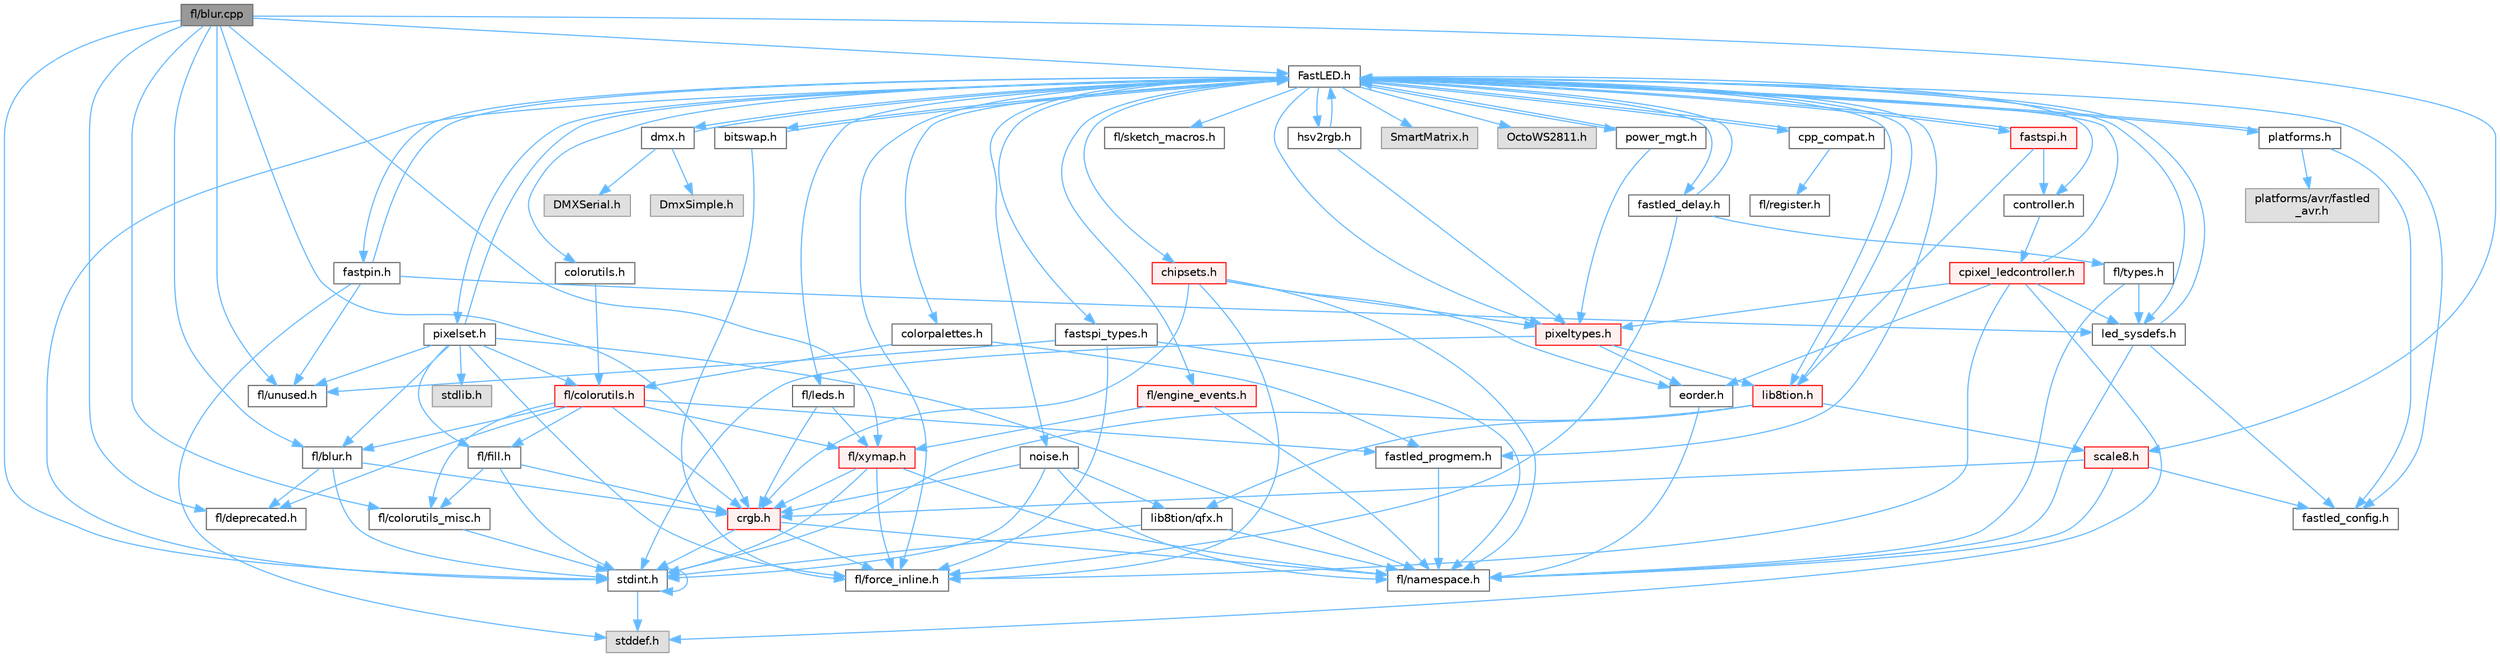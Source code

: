 digraph "fl/blur.cpp"
{
 // INTERACTIVE_SVG=YES
 // LATEX_PDF_SIZE
  bgcolor="transparent";
  edge [fontname=Helvetica,fontsize=10,labelfontname=Helvetica,labelfontsize=10];
  node [fontname=Helvetica,fontsize=10,shape=box,height=0.2,width=0.4];
  Node1 [id="Node000001",label="fl/blur.cpp",height=0.2,width=0.4,color="gray40", fillcolor="grey60", style="filled", fontcolor="black",tooltip=" "];
  Node1 -> Node2 [id="edge1_Node000001_Node000002",color="steelblue1",style="solid",tooltip=" "];
  Node2 [id="Node000002",label="stdint.h",height=0.2,width=0.4,color="grey40", fillcolor="white", style="filled",URL="$df/dd8/stdint_8h.html",tooltip=" "];
  Node2 -> Node3 [id="edge2_Node000002_Node000003",color="steelblue1",style="solid",tooltip=" "];
  Node3 [id="Node000003",label="stddef.h",height=0.2,width=0.4,color="grey60", fillcolor="#E0E0E0", style="filled",tooltip=" "];
  Node2 -> Node2 [id="edge3_Node000002_Node000002",color="steelblue1",style="solid",tooltip=" "];
  Node1 -> Node4 [id="edge4_Node000001_Node000004",color="steelblue1",style="solid",tooltip=" "];
  Node4 [id="Node000004",label="FastLED.h",height=0.2,width=0.4,color="grey40", fillcolor="white", style="filled",URL="$db/d97/_fast_l_e_d_8h.html",tooltip="central include file for FastLED, defines the CFastLED class/object"];
  Node4 -> Node2 [id="edge5_Node000004_Node000002",color="steelblue1",style="solid",tooltip=" "];
  Node4 -> Node5 [id="edge6_Node000004_Node000005",color="steelblue1",style="solid",tooltip=" "];
  Node5 [id="Node000005",label="SmartMatrix.h",height=0.2,width=0.4,color="grey60", fillcolor="#E0E0E0", style="filled",tooltip=" "];
  Node4 -> Node6 [id="edge7_Node000004_Node000006",color="steelblue1",style="solid",tooltip=" "];
  Node6 [id="Node000006",label="OctoWS2811.h",height=0.2,width=0.4,color="grey60", fillcolor="#E0E0E0", style="filled",tooltip=" "];
  Node4 -> Node7 [id="edge8_Node000004_Node000007",color="steelblue1",style="solid",tooltip=" "];
  Node7 [id="Node000007",label="fl/force_inline.h",height=0.2,width=0.4,color="grey40", fillcolor="white", style="filled",URL="$d4/d64/force__inline_8h.html",tooltip=" "];
  Node4 -> Node8 [id="edge9_Node000004_Node000008",color="steelblue1",style="solid",tooltip=" "];
  Node8 [id="Node000008",label="cpp_compat.h",height=0.2,width=0.4,color="grey40", fillcolor="white", style="filled",URL="$d9/d13/cpp__compat_8h.html",tooltip="Compatibility functions based on C++ version."];
  Node8 -> Node4 [id="edge10_Node000008_Node000004",color="steelblue1",style="solid",tooltip=" "];
  Node8 -> Node9 [id="edge11_Node000008_Node000009",color="steelblue1",style="solid",tooltip=" "];
  Node9 [id="Node000009",label="fl/register.h",height=0.2,width=0.4,color="grey40", fillcolor="white", style="filled",URL="$df/d80/register_8h.html",tooltip=" "];
  Node4 -> Node10 [id="edge12_Node000004_Node000010",color="steelblue1",style="solid",tooltip=" "];
  Node10 [id="Node000010",label="fastled_config.h",height=0.2,width=0.4,color="grey40", fillcolor="white", style="filled",URL="$d5/d11/fastled__config_8h.html",tooltip="Contains definitions that can be used to configure FastLED at compile time."];
  Node4 -> Node11 [id="edge13_Node000004_Node000011",color="steelblue1",style="solid",tooltip=" "];
  Node11 [id="Node000011",label="led_sysdefs.h",height=0.2,width=0.4,color="grey40", fillcolor="white", style="filled",URL="$d9/d3e/led__sysdefs_8h.html",tooltip="Determines which platform system definitions to include."];
  Node11 -> Node4 [id="edge14_Node000011_Node000004",color="steelblue1",style="solid",tooltip=" "];
  Node11 -> Node10 [id="edge15_Node000011_Node000010",color="steelblue1",style="solid",tooltip=" "];
  Node11 -> Node12 [id="edge16_Node000011_Node000012",color="steelblue1",style="solid",tooltip=" "];
  Node12 [id="Node000012",label="fl/namespace.h",height=0.2,width=0.4,color="grey40", fillcolor="white", style="filled",URL="$df/d2a/namespace_8h.html",tooltip="Implements the FastLED namespace macros."];
  Node4 -> Node13 [id="edge17_Node000004_Node000013",color="steelblue1",style="solid",tooltip=" "];
  Node13 [id="Node000013",label="fastled_delay.h",height=0.2,width=0.4,color="grey40", fillcolor="white", style="filled",URL="$d0/da8/fastled__delay_8h.html",tooltip="Utility functions and classes for managing delay cycles."];
  Node13 -> Node4 [id="edge18_Node000013_Node000004",color="steelblue1",style="solid",tooltip=" "];
  Node13 -> Node14 [id="edge19_Node000013_Node000014",color="steelblue1",style="solid",tooltip=" "];
  Node14 [id="Node000014",label="fl/types.h",height=0.2,width=0.4,color="grey40", fillcolor="white", style="filled",URL="$d7/da1/fl_2types_8h.html",tooltip=" "];
  Node14 -> Node12 [id="edge20_Node000014_Node000012",color="steelblue1",style="solid",tooltip=" "];
  Node14 -> Node11 [id="edge21_Node000014_Node000011",color="steelblue1",style="solid",tooltip=" "];
  Node13 -> Node7 [id="edge22_Node000013_Node000007",color="steelblue1",style="solid",tooltip=" "];
  Node4 -> Node15 [id="edge23_Node000004_Node000015",color="steelblue1",style="solid",tooltip=" "];
  Node15 [id="Node000015",label="bitswap.h",height=0.2,width=0.4,color="grey40", fillcolor="white", style="filled",URL="$de/ded/bitswap_8h.html",tooltip="Functions for doing a rotation of bits/bytes used by parallel output."];
  Node15 -> Node4 [id="edge24_Node000015_Node000004",color="steelblue1",style="solid",tooltip=" "];
  Node15 -> Node7 [id="edge25_Node000015_Node000007",color="steelblue1",style="solid",tooltip=" "];
  Node4 -> Node16 [id="edge26_Node000004_Node000016",color="steelblue1",style="solid",tooltip=" "];
  Node16 [id="Node000016",label="controller.h",height=0.2,width=0.4,color="grey40", fillcolor="white", style="filled",URL="$d2/dd9/controller_8h.html",tooltip="deprecated: base definitions used by led controllers for writing out led data"];
  Node16 -> Node17 [id="edge27_Node000016_Node000017",color="steelblue1",style="solid",tooltip=" "];
  Node17 [id="Node000017",label="cpixel_ledcontroller.h",height=0.2,width=0.4,color="red", fillcolor="#FFF0F0", style="filled",URL="$d9/d57/cpixel__ledcontroller_8h.html",tooltip="defines the templated version of the CLEDController class"];
  Node17 -> Node3 [id="edge28_Node000017_Node000003",color="steelblue1",style="solid",tooltip=" "];
  Node17 -> Node4 [id="edge29_Node000017_Node000004",color="steelblue1",style="solid",tooltip=" "];
  Node17 -> Node11 [id="edge30_Node000017_Node000011",color="steelblue1",style="solid",tooltip=" "];
  Node17 -> Node18 [id="edge31_Node000017_Node000018",color="steelblue1",style="solid",tooltip=" "];
  Node18 [id="Node000018",label="pixeltypes.h",height=0.2,width=0.4,color="red", fillcolor="#FFF0F0", style="filled",URL="$d2/dba/pixeltypes_8h.html",tooltip="Includes defintions for RGB and HSV pixels."];
  Node18 -> Node2 [id="edge32_Node000018_Node000002",color="steelblue1",style="solid",tooltip=" "];
  Node18 -> Node19 [id="edge33_Node000018_Node000019",color="steelblue1",style="solid",tooltip=" "];
  Node19 [id="Node000019",label="lib8tion.h",height=0.2,width=0.4,color="red", fillcolor="#FFF0F0", style="filled",URL="$df/da5/lib8tion_8h.html",tooltip="Fast, efficient 8-bit math functions specifically designed for high-performance LED programming."];
  Node19 -> Node4 [id="edge34_Node000019_Node000004",color="steelblue1",style="solid",tooltip=" "];
  Node19 -> Node2 [id="edge35_Node000019_Node000002",color="steelblue1",style="solid",tooltip=" "];
  Node19 -> Node22 [id="edge36_Node000019_Node000022",color="steelblue1",style="solid",tooltip=" "];
  Node22 [id="Node000022",label="lib8tion/qfx.h",height=0.2,width=0.4,color="grey40", fillcolor="white", style="filled",URL="$d2/d19/qfx_8h.html",tooltip=" "];
  Node22 -> Node2 [id="edge37_Node000022_Node000002",color="steelblue1",style="solid",tooltip=" "];
  Node22 -> Node12 [id="edge38_Node000022_Node000012",color="steelblue1",style="solid",tooltip=" "];
  Node19 -> Node44 [id="edge39_Node000019_Node000044",color="steelblue1",style="solid",tooltip=" "];
  Node44 [id="Node000044",label="scale8.h",height=0.2,width=0.4,color="red", fillcolor="#FFF0F0", style="filled",URL="$db/d91/scale8_8h.html",tooltip="Fast, efficient 8-bit scaling functions specifically designed for high-performance LED programming."];
  Node44 -> Node45 [id="edge40_Node000044_Node000045",color="steelblue1",style="solid",tooltip=" "];
  Node45 [id="Node000045",label="crgb.h",height=0.2,width=0.4,color="red", fillcolor="#FFF0F0", style="filled",URL="$db/dd1/crgb_8h.html",tooltip="Defines the red, green, and blue (RGB) pixel struct."];
  Node45 -> Node2 [id="edge41_Node000045_Node000002",color="steelblue1",style="solid",tooltip=" "];
  Node45 -> Node12 [id="edge42_Node000045_Node000012",color="steelblue1",style="solid",tooltip=" "];
  Node45 -> Node7 [id="edge43_Node000045_Node000007",color="steelblue1",style="solid",tooltip=" "];
  Node44 -> Node12 [id="edge44_Node000044_Node000012",color="steelblue1",style="solid",tooltip=" "];
  Node44 -> Node10 [id="edge45_Node000044_Node000010",color="steelblue1",style="solid",tooltip=" "];
  Node18 -> Node51 [id="edge46_Node000018_Node000051",color="steelblue1",style="solid",tooltip=" "];
  Node51 [id="Node000051",label="eorder.h",height=0.2,width=0.4,color="grey40", fillcolor="white", style="filled",URL="$db/d07/eorder_8h.html",tooltip="Defines color channel ordering enumerations."];
  Node51 -> Node12 [id="edge47_Node000051_Node000012",color="steelblue1",style="solid",tooltip=" "];
  Node17 -> Node51 [id="edge48_Node000017_Node000051",color="steelblue1",style="solid",tooltip=" "];
  Node17 -> Node7 [id="edge49_Node000017_Node000007",color="steelblue1",style="solid",tooltip=" "];
  Node4 -> Node70 [id="edge50_Node000004_Node000070",color="steelblue1",style="solid",tooltip=" "];
  Node70 [id="Node000070",label="fastpin.h",height=0.2,width=0.4,color="grey40", fillcolor="white", style="filled",URL="$db/d65/fastpin_8h.html",tooltip="Class base definitions for defining fast pin access."];
  Node70 -> Node4 [id="edge51_Node000070_Node000004",color="steelblue1",style="solid",tooltip=" "];
  Node70 -> Node11 [id="edge52_Node000070_Node000011",color="steelblue1",style="solid",tooltip=" "];
  Node70 -> Node3 [id="edge53_Node000070_Node000003",color="steelblue1",style="solid",tooltip=" "];
  Node70 -> Node37 [id="edge54_Node000070_Node000037",color="steelblue1",style="solid",tooltip=" "];
  Node37 [id="Node000037",label="fl/unused.h",height=0.2,width=0.4,color="grey40", fillcolor="white", style="filled",URL="$d8/d4b/unused_8h.html",tooltip=" "];
  Node4 -> Node71 [id="edge55_Node000004_Node000071",color="steelblue1",style="solid",tooltip=" "];
  Node71 [id="Node000071",label="fastspi_types.h",height=0.2,width=0.4,color="grey40", fillcolor="white", style="filled",URL="$d2/ddb/fastspi__types_8h.html",tooltip="Data types and constants used by SPI interfaces."];
  Node71 -> Node7 [id="edge56_Node000071_Node000007",color="steelblue1",style="solid",tooltip=" "];
  Node71 -> Node12 [id="edge57_Node000071_Node000012",color="steelblue1",style="solid",tooltip=" "];
  Node71 -> Node37 [id="edge58_Node000071_Node000037",color="steelblue1",style="solid",tooltip=" "];
  Node4 -> Node72 [id="edge59_Node000004_Node000072",color="steelblue1",style="solid",tooltip=" "];
  Node72 [id="Node000072",label="dmx.h",height=0.2,width=0.4,color="grey40", fillcolor="white", style="filled",URL="$d3/de1/dmx_8h.html",tooltip="Defines the DMX512-based LED controllers."];
  Node72 -> Node4 [id="edge60_Node000072_Node000004",color="steelblue1",style="solid",tooltip=" "];
  Node72 -> Node73 [id="edge61_Node000072_Node000073",color="steelblue1",style="solid",tooltip=" "];
  Node73 [id="Node000073",label="DmxSimple.h",height=0.2,width=0.4,color="grey60", fillcolor="#E0E0E0", style="filled",tooltip=" "];
  Node72 -> Node74 [id="edge62_Node000072_Node000074",color="steelblue1",style="solid",tooltip=" "];
  Node74 [id="Node000074",label="DMXSerial.h",height=0.2,width=0.4,color="grey60", fillcolor="#E0E0E0", style="filled",tooltip=" "];
  Node4 -> Node75 [id="edge63_Node000004_Node000075",color="steelblue1",style="solid",tooltip=" "];
  Node75 [id="Node000075",label="platforms.h",height=0.2,width=0.4,color="grey40", fillcolor="white", style="filled",URL="$da/dc9/platforms_8h.html",tooltip="Determines which platforms headers to include."];
  Node75 -> Node4 [id="edge64_Node000075_Node000004",color="steelblue1",style="solid",tooltip=" "];
  Node75 -> Node10 [id="edge65_Node000075_Node000010",color="steelblue1",style="solid",tooltip=" "];
  Node75 -> Node76 [id="edge66_Node000075_Node000076",color="steelblue1",style="solid",tooltip=" "];
  Node76 [id="Node000076",label="platforms/avr/fastled\l_avr.h",height=0.2,width=0.4,color="grey60", fillcolor="#E0E0E0", style="filled",tooltip=" "];
  Node4 -> Node77 [id="edge67_Node000004_Node000077",color="steelblue1",style="solid",tooltip=" "];
  Node77 [id="Node000077",label="fastled_progmem.h",height=0.2,width=0.4,color="grey40", fillcolor="white", style="filled",URL="$df/dab/fastled__progmem_8h.html",tooltip="Wrapper definitions to allow seamless use of PROGMEM in environments that have it."];
  Node77 -> Node12 [id="edge68_Node000077_Node000012",color="steelblue1",style="solid",tooltip=" "];
  Node4 -> Node19 [id="edge69_Node000004_Node000019",color="steelblue1",style="solid",tooltip=" "];
  Node4 -> Node18 [id="edge70_Node000004_Node000018",color="steelblue1",style="solid",tooltip=" "];
  Node4 -> Node78 [id="edge71_Node000004_Node000078",color="steelblue1",style="solid",tooltip=" "];
  Node78 [id="Node000078",label="hsv2rgb.h",height=0.2,width=0.4,color="grey40", fillcolor="white", style="filled",URL="$de/d9a/hsv2rgb_8h.html",tooltip="Functions to convert from the HSV colorspace to the RGB colorspace."];
  Node78 -> Node4 [id="edge72_Node000078_Node000004",color="steelblue1",style="solid",tooltip=" "];
  Node78 -> Node18 [id="edge73_Node000078_Node000018",color="steelblue1",style="solid",tooltip=" "];
  Node4 -> Node79 [id="edge74_Node000004_Node000079",color="steelblue1",style="solid",tooltip=" "];
  Node79 [id="Node000079",label="colorutils.h",height=0.2,width=0.4,color="grey40", fillcolor="white", style="filled",URL="$d1/dfb/colorutils_8h.html",tooltip=" "];
  Node79 -> Node80 [id="edge75_Node000079_Node000080",color="steelblue1",style="solid",tooltip=" "];
  Node80 [id="Node000080",label="fl/colorutils.h",height=0.2,width=0.4,color="red", fillcolor="#FFF0F0", style="filled",URL="$d7/df9/fl_2colorutils_8h.html",tooltip="Utility functions for color fill, palettes, blending, and more."];
  Node80 -> Node45 [id="edge76_Node000080_Node000045",color="steelblue1",style="solid",tooltip=" "];
  Node80 -> Node77 [id="edge77_Node000080_Node000077",color="steelblue1",style="solid",tooltip=" "];
  Node80 -> Node81 [id="edge78_Node000080_Node000081",color="steelblue1",style="solid",tooltip=" "];
  Node81 [id="Node000081",label="fl/blur.h",height=0.2,width=0.4,color="grey40", fillcolor="white", style="filled",URL="$d4/df5/blur_8h.html",tooltip=" "];
  Node81 -> Node2 [id="edge79_Node000081_Node000002",color="steelblue1",style="solid",tooltip=" "];
  Node81 -> Node45 [id="edge80_Node000081_Node000045",color="steelblue1",style="solid",tooltip=" "];
  Node81 -> Node38 [id="edge81_Node000081_Node000038",color="steelblue1",style="solid",tooltip=" "];
  Node38 [id="Node000038",label="fl/deprecated.h",height=0.2,width=0.4,color="grey40", fillcolor="white", style="filled",URL="$d4/dce/deprecated_8h.html",tooltip=" "];
  Node80 -> Node82 [id="edge82_Node000080_Node000082",color="steelblue1",style="solid",tooltip=" "];
  Node82 [id="Node000082",label="fl/colorutils_misc.h",height=0.2,width=0.4,color="grey40", fillcolor="white", style="filled",URL="$dd/db2/colorutils__misc_8h.html",tooltip=" "];
  Node82 -> Node2 [id="edge83_Node000082_Node000002",color="steelblue1",style="solid",tooltip=" "];
  Node80 -> Node38 [id="edge84_Node000080_Node000038",color="steelblue1",style="solid",tooltip=" "];
  Node80 -> Node83 [id="edge85_Node000080_Node000083",color="steelblue1",style="solid",tooltip=" "];
  Node83 [id="Node000083",label="fl/fill.h",height=0.2,width=0.4,color="grey40", fillcolor="white", style="filled",URL="$d2/d78/fill_8h.html",tooltip=" "];
  Node83 -> Node45 [id="edge86_Node000083_Node000045",color="steelblue1",style="solid",tooltip=" "];
  Node83 -> Node82 [id="edge87_Node000083_Node000082",color="steelblue1",style="solid",tooltip=" "];
  Node83 -> Node2 [id="edge88_Node000083_Node000002",color="steelblue1",style="solid",tooltip=" "];
  Node80 -> Node67 [id="edge89_Node000080_Node000067",color="steelblue1",style="solid",tooltip=" "];
  Node67 [id="Node000067",label="fl/xymap.h",height=0.2,width=0.4,color="red", fillcolor="#FFF0F0", style="filled",URL="$da/d61/xymap_8h.html",tooltip=" "];
  Node67 -> Node2 [id="edge90_Node000067_Node000002",color="steelblue1",style="solid",tooltip=" "];
  Node67 -> Node45 [id="edge91_Node000067_Node000045",color="steelblue1",style="solid",tooltip=" "];
  Node67 -> Node7 [id="edge92_Node000067_Node000007",color="steelblue1",style="solid",tooltip=" "];
  Node67 -> Node12 [id="edge93_Node000067_Node000012",color="steelblue1",style="solid",tooltip=" "];
  Node4 -> Node84 [id="edge94_Node000004_Node000084",color="steelblue1",style="solid",tooltip=" "];
  Node84 [id="Node000084",label="pixelset.h",height=0.2,width=0.4,color="grey40", fillcolor="white", style="filled",URL="$d4/d46/pixelset_8h.html",tooltip="Declares classes for managing logical groups of LEDs."];
  Node84 -> Node7 [id="edge95_Node000084_Node000007",color="steelblue1",style="solid",tooltip=" "];
  Node84 -> Node12 [id="edge96_Node000084_Node000012",color="steelblue1",style="solid",tooltip=" "];
  Node84 -> Node37 [id="edge97_Node000084_Node000037",color="steelblue1",style="solid",tooltip=" "];
  Node84 -> Node80 [id="edge98_Node000084_Node000080",color="steelblue1",style="solid",tooltip=" "];
  Node84 -> Node83 [id="edge99_Node000084_Node000083",color="steelblue1",style="solid",tooltip=" "];
  Node84 -> Node81 [id="edge100_Node000084_Node000081",color="steelblue1",style="solid",tooltip=" "];
  Node84 -> Node4 [id="edge101_Node000084_Node000004",color="steelblue1",style="solid",tooltip=" "];
  Node84 -> Node34 [id="edge102_Node000084_Node000034",color="steelblue1",style="solid",tooltip=" "];
  Node34 [id="Node000034",label="stdlib.h",height=0.2,width=0.4,color="grey60", fillcolor="#E0E0E0", style="filled",tooltip=" "];
  Node4 -> Node85 [id="edge103_Node000004_Node000085",color="steelblue1",style="solid",tooltip=" "];
  Node85 [id="Node000085",label="colorpalettes.h",height=0.2,width=0.4,color="grey40", fillcolor="white", style="filled",URL="$dc/dcc/colorpalettes_8h.html",tooltip="Declarations for the predefined color palettes supplied by FastLED."];
  Node85 -> Node80 [id="edge104_Node000085_Node000080",color="steelblue1",style="solid",tooltip=" "];
  Node85 -> Node77 [id="edge105_Node000085_Node000077",color="steelblue1",style="solid",tooltip=" "];
  Node4 -> Node86 [id="edge106_Node000004_Node000086",color="steelblue1",style="solid",tooltip=" "];
  Node86 [id="Node000086",label="noise.h",height=0.2,width=0.4,color="grey40", fillcolor="white", style="filled",URL="$d1/d31/noise_8h.html",tooltip="Functions to generate and fill arrays with noise."];
  Node86 -> Node2 [id="edge107_Node000086_Node000002",color="steelblue1",style="solid",tooltip=" "];
  Node86 -> Node45 [id="edge108_Node000086_Node000045",color="steelblue1",style="solid",tooltip=" "];
  Node86 -> Node12 [id="edge109_Node000086_Node000012",color="steelblue1",style="solid",tooltip=" "];
  Node86 -> Node22 [id="edge110_Node000086_Node000022",color="steelblue1",style="solid",tooltip=" "];
  Node4 -> Node87 [id="edge111_Node000004_Node000087",color="steelblue1",style="solid",tooltip=" "];
  Node87 [id="Node000087",label="power_mgt.h",height=0.2,width=0.4,color="grey40", fillcolor="white", style="filled",URL="$dc/d5b/power__mgt_8h.html",tooltip="Functions to limit the power used by FastLED."];
  Node87 -> Node4 [id="edge112_Node000087_Node000004",color="steelblue1",style="solid",tooltip=" "];
  Node87 -> Node18 [id="edge113_Node000087_Node000018",color="steelblue1",style="solid",tooltip=" "];
  Node4 -> Node88 [id="edge114_Node000004_Node000088",color="steelblue1",style="solid",tooltip=" "];
  Node88 [id="Node000088",label="fastspi.h",height=0.2,width=0.4,color="red", fillcolor="#FFF0F0", style="filled",URL="$d6/ddc/fastspi_8h.html",tooltip="Serial peripheral interface (SPI) definitions per platform."];
  Node88 -> Node4 [id="edge115_Node000088_Node000004",color="steelblue1",style="solid",tooltip=" "];
  Node88 -> Node16 [id="edge116_Node000088_Node000016",color="steelblue1",style="solid",tooltip=" "];
  Node88 -> Node19 [id="edge117_Node000088_Node000019",color="steelblue1",style="solid",tooltip=" "];
  Node4 -> Node90 [id="edge118_Node000004_Node000090",color="steelblue1",style="solid",tooltip=" "];
  Node90 [id="Node000090",label="chipsets.h",height=0.2,width=0.4,color="red", fillcolor="#FFF0F0", style="filled",URL="$db/d66/chipsets_8h.html",tooltip="Contains the bulk of the definitions for the various LED chipsets supported."];
  Node90 -> Node18 [id="edge119_Node000090_Node000018",color="steelblue1",style="solid",tooltip=" "];
  Node90 -> Node7 [id="edge120_Node000090_Node000007",color="steelblue1",style="solid",tooltip=" "];
  Node90 -> Node45 [id="edge121_Node000090_Node000045",color="steelblue1",style="solid",tooltip=" "];
  Node90 -> Node51 [id="edge122_Node000090_Node000051",color="steelblue1",style="solid",tooltip=" "];
  Node90 -> Node12 [id="edge123_Node000090_Node000012",color="steelblue1",style="solid",tooltip=" "];
  Node4 -> Node59 [id="edge124_Node000004_Node000059",color="steelblue1",style="solid",tooltip=" "];
  Node59 [id="Node000059",label="fl/engine_events.h",height=0.2,width=0.4,color="red", fillcolor="#FFF0F0", style="filled",URL="$db/dc0/engine__events_8h.html",tooltip=" "];
  Node59 -> Node12 [id="edge125_Node000059_Node000012",color="steelblue1",style="solid",tooltip=" "];
  Node59 -> Node67 [id="edge126_Node000059_Node000067",color="steelblue1",style="solid",tooltip=" "];
  Node4 -> Node91 [id="edge127_Node000004_Node000091",color="steelblue1",style="solid",tooltip=" "];
  Node91 [id="Node000091",label="fl/leds.h",height=0.2,width=0.4,color="grey40", fillcolor="white", style="filled",URL="$da/d78/leds_8h.html",tooltip=" "];
  Node91 -> Node45 [id="edge128_Node000091_Node000045",color="steelblue1",style="solid",tooltip=" "];
  Node91 -> Node67 [id="edge129_Node000091_Node000067",color="steelblue1",style="solid",tooltip=" "];
  Node4 -> Node92 [id="edge130_Node000004_Node000092",color="steelblue1",style="solid",tooltip=" "];
  Node92 [id="Node000092",label="fl/sketch_macros.h",height=0.2,width=0.4,color="grey40", fillcolor="white", style="filled",URL="$d1/dbc/sketch__macros_8h.html",tooltip=" "];
  Node1 -> Node45 [id="edge131_Node000001_Node000045",color="steelblue1",style="solid",tooltip=" "];
  Node1 -> Node81 [id="edge132_Node000001_Node000081",color="steelblue1",style="solid",tooltip=" "];
  Node1 -> Node82 [id="edge133_Node000001_Node000082",color="steelblue1",style="solid",tooltip=" "];
  Node1 -> Node38 [id="edge134_Node000001_Node000038",color="steelblue1",style="solid",tooltip=" "];
  Node1 -> Node37 [id="edge135_Node000001_Node000037",color="steelblue1",style="solid",tooltip=" "];
  Node1 -> Node67 [id="edge136_Node000001_Node000067",color="steelblue1",style="solid",tooltip=" "];
  Node1 -> Node44 [id="edge137_Node000001_Node000044",color="steelblue1",style="solid",tooltip=" "];
}
